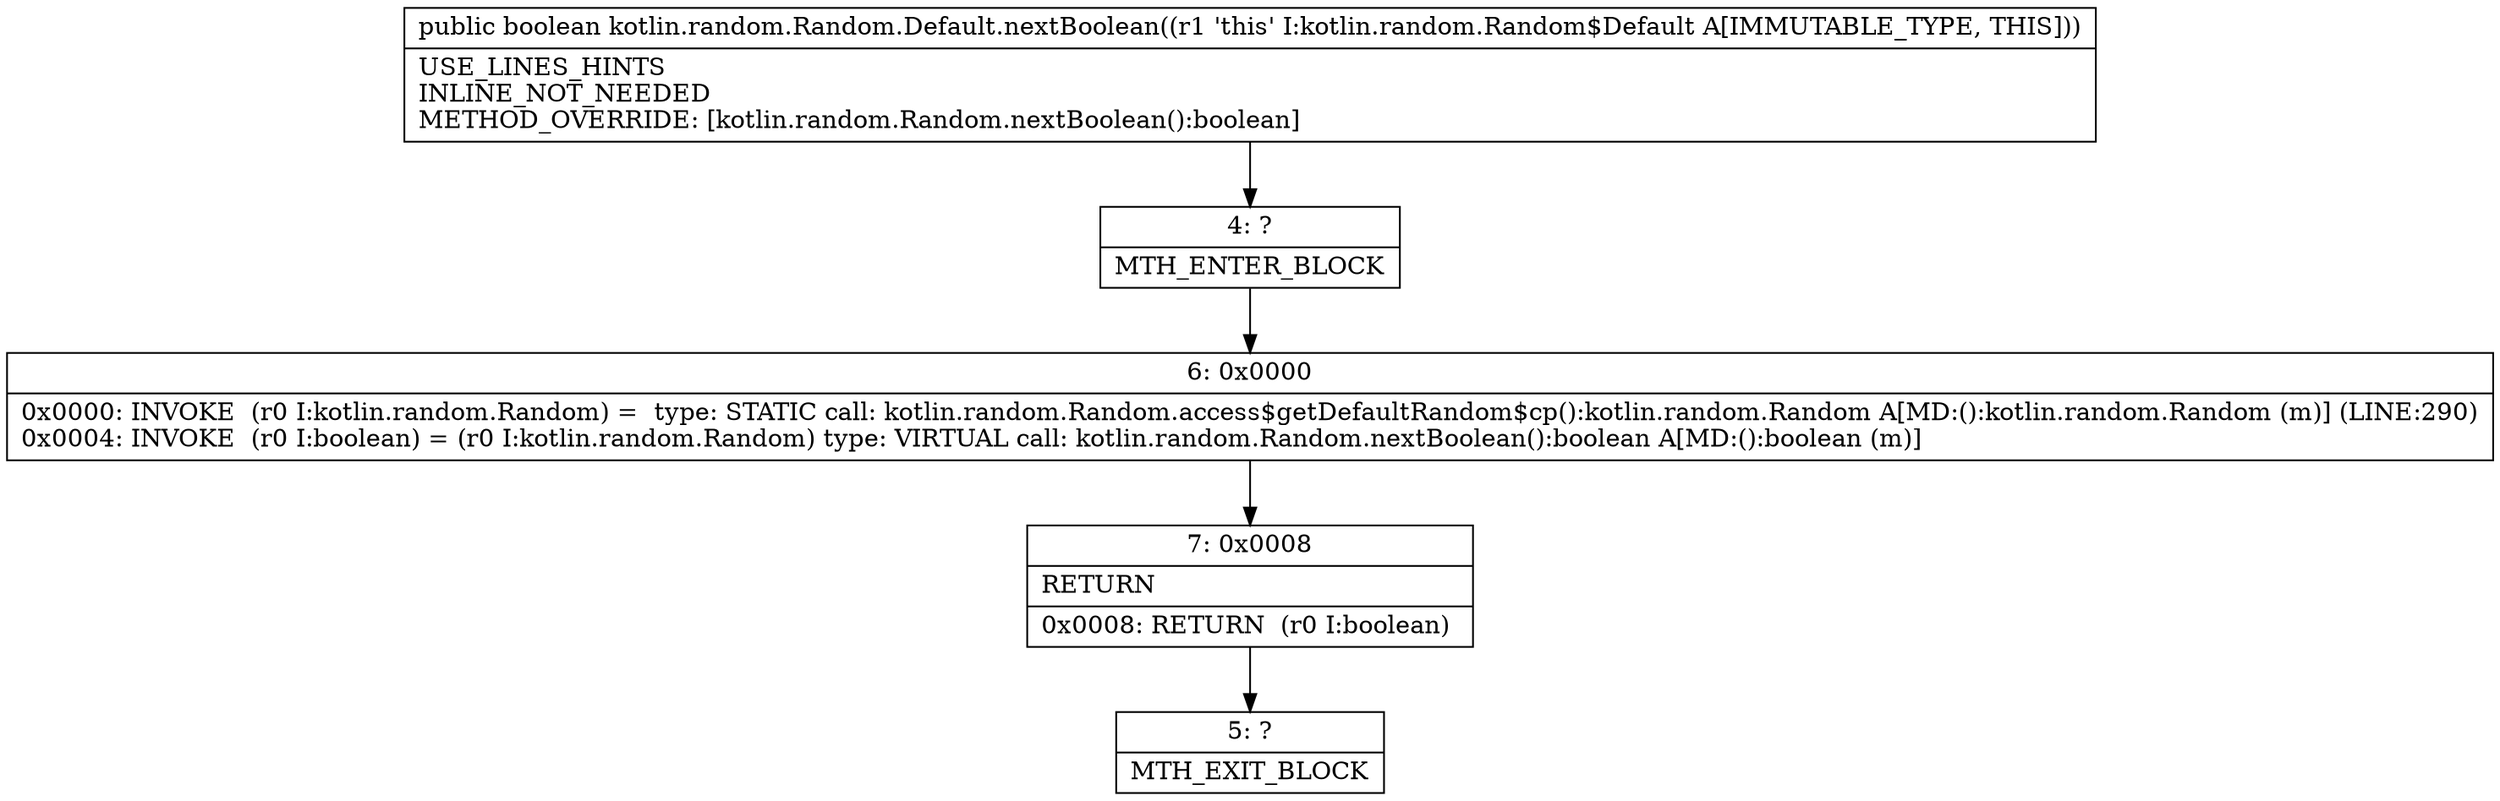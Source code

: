 digraph "CFG forkotlin.random.Random.Default.nextBoolean()Z" {
Node_4 [shape=record,label="{4\:\ ?|MTH_ENTER_BLOCK\l}"];
Node_6 [shape=record,label="{6\:\ 0x0000|0x0000: INVOKE  (r0 I:kotlin.random.Random) =  type: STATIC call: kotlin.random.Random.access$getDefaultRandom$cp():kotlin.random.Random A[MD:():kotlin.random.Random (m)] (LINE:290)\l0x0004: INVOKE  (r0 I:boolean) = (r0 I:kotlin.random.Random) type: VIRTUAL call: kotlin.random.Random.nextBoolean():boolean A[MD:():boolean (m)]\l}"];
Node_7 [shape=record,label="{7\:\ 0x0008|RETURN\l|0x0008: RETURN  (r0 I:boolean) \l}"];
Node_5 [shape=record,label="{5\:\ ?|MTH_EXIT_BLOCK\l}"];
MethodNode[shape=record,label="{public boolean kotlin.random.Random.Default.nextBoolean((r1 'this' I:kotlin.random.Random$Default A[IMMUTABLE_TYPE, THIS]))  | USE_LINES_HINTS\lINLINE_NOT_NEEDED\lMETHOD_OVERRIDE: [kotlin.random.Random.nextBoolean():boolean]\l}"];
MethodNode -> Node_4;Node_4 -> Node_6;
Node_6 -> Node_7;
Node_7 -> Node_5;
}

